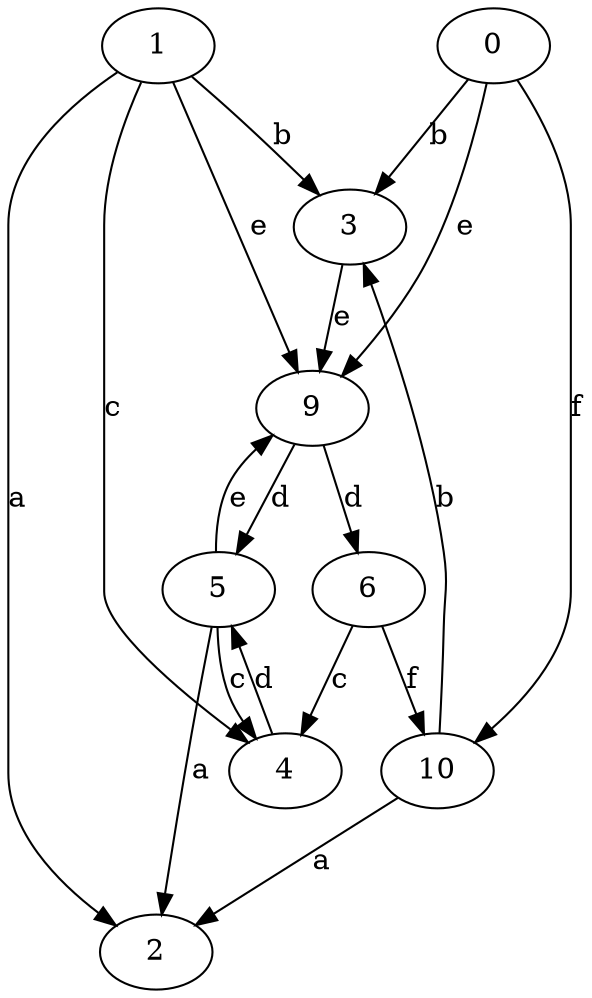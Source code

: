strict digraph  {
1;
2;
0;
3;
4;
5;
6;
9;
10;
1 -> 2  [label=a];
1 -> 3  [label=b];
1 -> 4  [label=c];
1 -> 9  [label=e];
0 -> 3  [label=b];
0 -> 9  [label=e];
0 -> 10  [label=f];
3 -> 9  [label=e];
4 -> 5  [label=d];
5 -> 2  [label=a];
5 -> 4  [label=c];
5 -> 9  [label=e];
6 -> 4  [label=c];
6 -> 10  [label=f];
9 -> 5  [label=d];
9 -> 6  [label=d];
10 -> 2  [label=a];
10 -> 3  [label=b];
}
